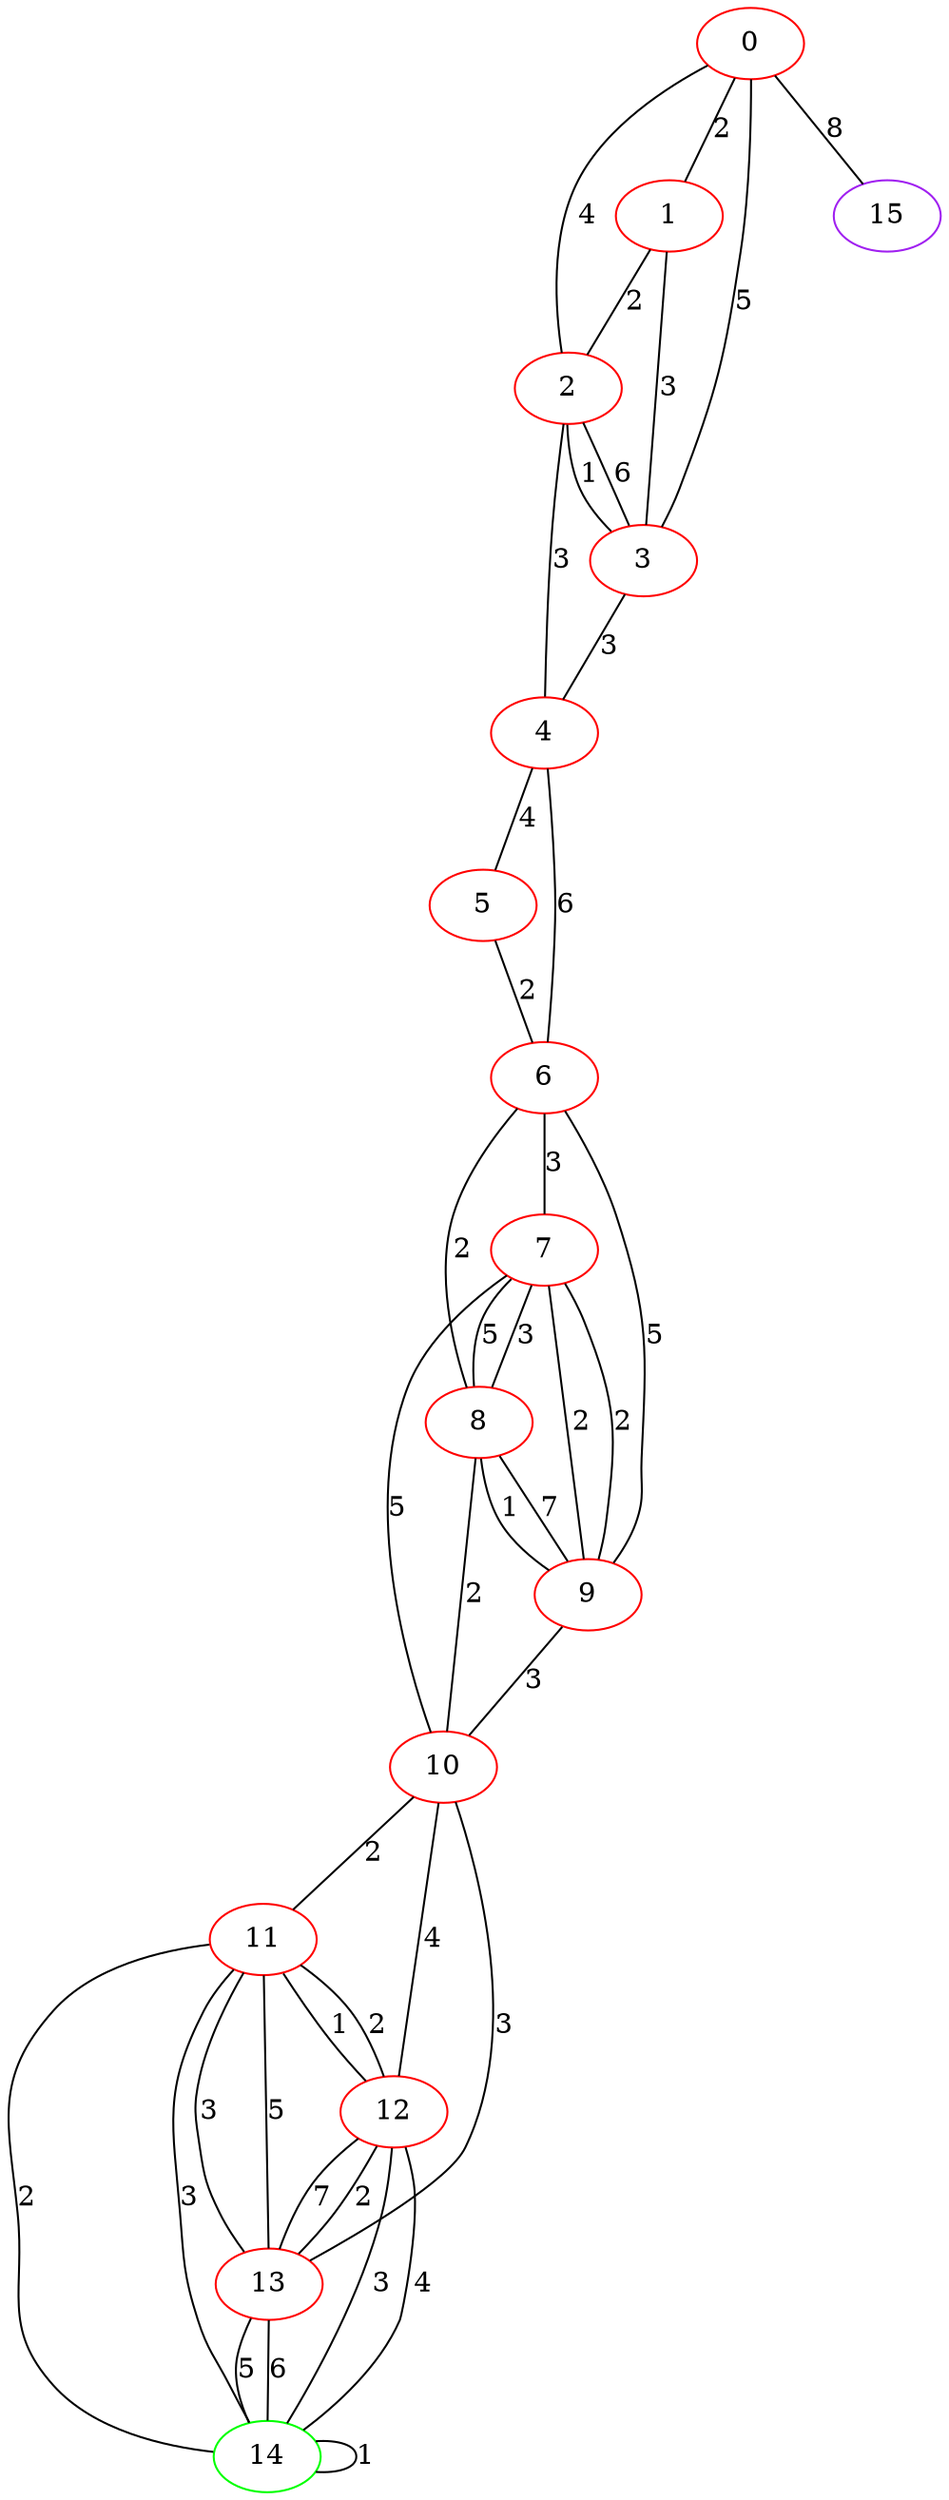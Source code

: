 graph "" {
0 [color=red, weight=1];
1 [color=red, weight=1];
2 [color=red, weight=1];
3 [color=red, weight=1];
4 [color=red, weight=1];
5 [color=red, weight=1];
6 [color=red, weight=1];
7 [color=red, weight=1];
8 [color=red, weight=1];
9 [color=red, weight=1];
10 [color=red, weight=1];
11 [color=red, weight=1];
12 [color=red, weight=1];
13 [color=red, weight=1];
14 [color=green, weight=2];
15 [color=purple, weight=4];
0 -- 1  [key=0, label=2];
0 -- 2  [key=0, label=4];
0 -- 3  [key=0, label=5];
0 -- 15  [key=0, label=8];
1 -- 2  [key=0, label=2];
1 -- 3  [key=0, label=3];
2 -- 3  [key=0, label=1];
2 -- 3  [key=1, label=6];
2 -- 4  [key=0, label=3];
3 -- 4  [key=0, label=3];
4 -- 5  [key=0, label=4];
4 -- 6  [key=0, label=6];
5 -- 6  [key=0, label=2];
6 -- 8  [key=0, label=2];
6 -- 9  [key=0, label=5];
6 -- 7  [key=0, label=3];
7 -- 8  [key=0, label=5];
7 -- 8  [key=1, label=3];
7 -- 9  [key=0, label=2];
7 -- 9  [key=1, label=2];
7 -- 10  [key=0, label=5];
8 -- 9  [key=0, label=7];
8 -- 9  [key=1, label=1];
8 -- 10  [key=0, label=2];
9 -- 10  [key=0, label=3];
10 -- 11  [key=0, label=2];
10 -- 12  [key=0, label=4];
10 -- 13  [key=0, label=3];
11 -- 12  [key=0, label=1];
11 -- 12  [key=1, label=2];
11 -- 13  [key=0, label=3];
11 -- 13  [key=1, label=5];
11 -- 14  [key=0, label=2];
11 -- 14  [key=1, label=3];
12 -- 13  [key=0, label=2];
12 -- 13  [key=1, label=7];
12 -- 14  [key=0, label=3];
12 -- 14  [key=1, label=4];
13 -- 14  [key=0, label=5];
13 -- 14  [key=1, label=6];
14 -- 14  [key=0, label=1];
}

